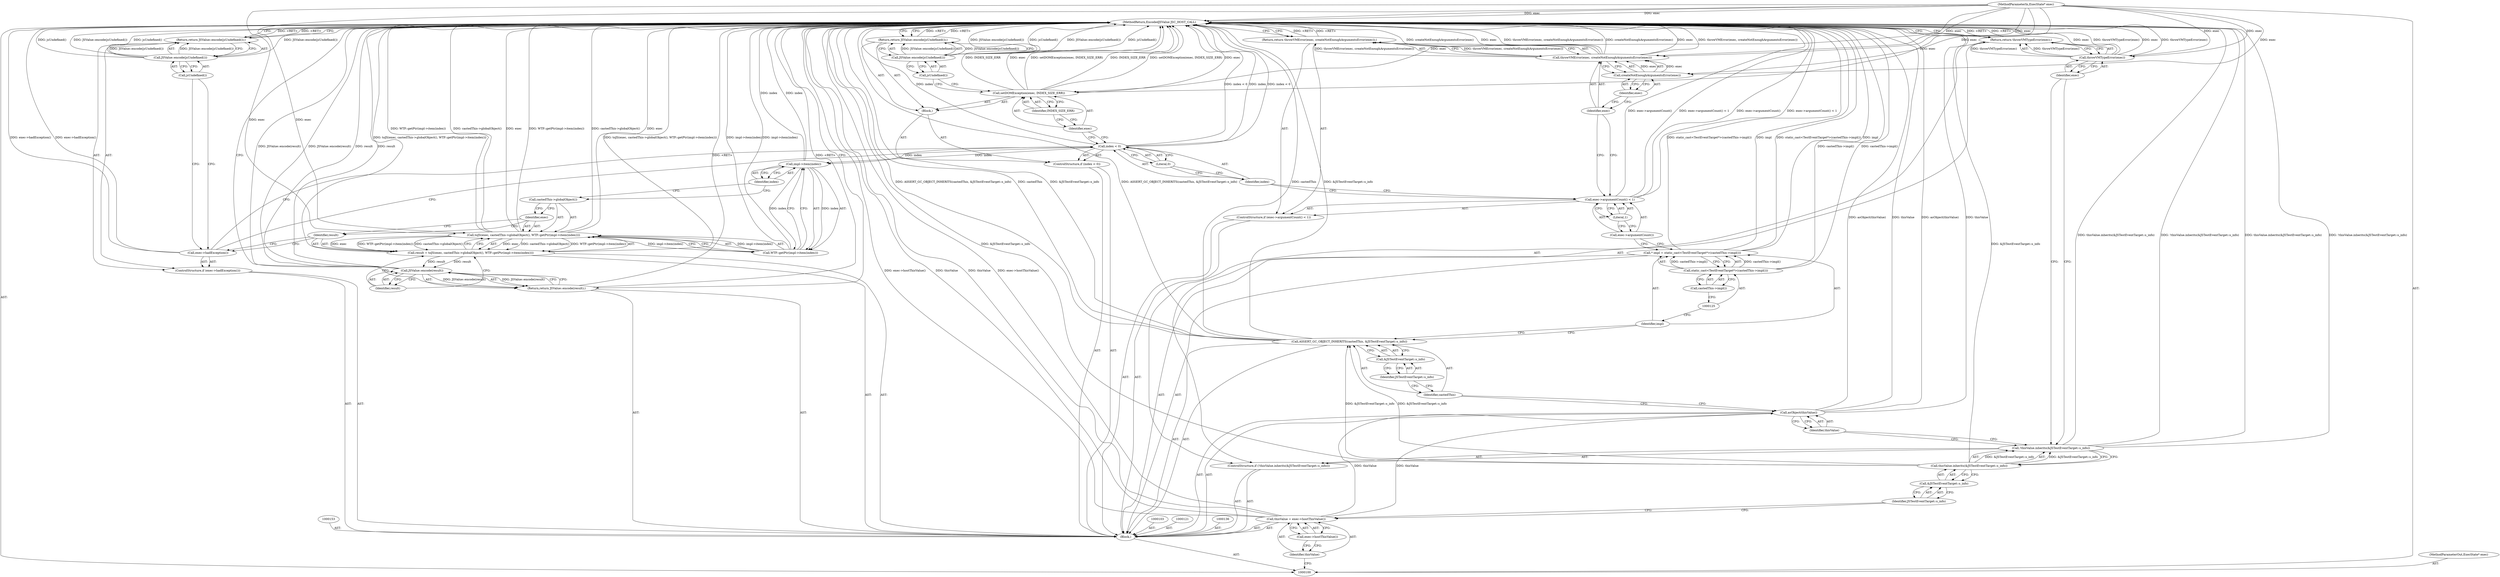 digraph "0_Chrome_b944f670bb7a8a919daac497a4ea0536c954c201_14" {
"1000165" [label="(MethodReturn,EncodedJSValue JSC_HOST_CALL)"];
"1000101" [label="(MethodParameterIn,ExecState* exec)"];
"1000265" [label="(MethodParameterOut,ExecState* exec)"];
"1000132" [label="(Call,throwVMError(exec, createNotEnoughArgumentsError(exec)))"];
"1000133" [label="(Identifier,exec)"];
"1000134" [label="(Call,createNotEnoughArgumentsError(exec))"];
"1000135" [label="(Identifier,exec)"];
"1000131" [label="(Return,return throwVMError(exec, createNotEnoughArgumentsError(exec));)"];
"1000140" [label="(Literal,0)"];
"1000141" [label="(Block,)"];
"1000137" [label="(ControlStructure,if (index < 0))"];
"1000138" [label="(Call,index < 0)"];
"1000139" [label="(Identifier,index)"];
"1000143" [label="(Identifier,exec)"];
"1000144" [label="(Identifier,INDEX_SIZE_ERR)"];
"1000142" [label="(Call,setDOMException(exec, INDEX_SIZE_ERR))"];
"1000146" [label="(Call,JSValue::encode(jsUndefined()))"];
"1000147" [label="(Call,jsUndefined())"];
"1000145" [label="(Return,return JSValue::encode(jsUndefined());)"];
"1000148" [label="(ControlStructure,if (exec->hadException()))"];
"1000149" [label="(Call,exec->hadException())"];
"1000151" [label="(Call,JSValue::encode(jsUndefined()))"];
"1000152" [label="(Call,jsUndefined())"];
"1000150" [label="(Return,return JSValue::encode(jsUndefined());)"];
"1000154" [label="(Call,result = toJS(exec, castedThis->globalObject(), WTF::getPtr(impl->item(index))))"];
"1000155" [label="(Identifier,result)"];
"1000156" [label="(Call,toJS(exec, castedThis->globalObject(), WTF::getPtr(impl->item(index))))"];
"1000157" [label="(Identifier,exec)"];
"1000158" [label="(Call,castedThis->globalObject())"];
"1000159" [label="(Call,WTF::getPtr(impl->item(index)))"];
"1000160" [label="(Call,impl->item(index))"];
"1000161" [label="(Identifier,index)"];
"1000102" [label="(Block,)"];
"1000163" [label="(Call,JSValue::encode(result))"];
"1000164" [label="(Identifier,result)"];
"1000162" [label="(Return,return JSValue::encode(result);)"];
"1000104" [label="(Call,thisValue = exec->hostThisValue())"];
"1000105" [label="(Identifier,thisValue)"];
"1000106" [label="(Call,exec->hostThisValue())"];
"1000110" [label="(Call,&JSTestEventTarget::s_info)"];
"1000111" [label="(Identifier,JSTestEventTarget::s_info)"];
"1000107" [label="(ControlStructure,if (!thisValue.inherits(&JSTestEventTarget::s_info)))"];
"1000108" [label="(Call,!thisValue.inherits(&JSTestEventTarget::s_info))"];
"1000109" [label="(Call,thisValue.inherits(&JSTestEventTarget::s_info))"];
"1000113" [label="(Call,throwVMTypeError(exec))"];
"1000114" [label="(Identifier,exec)"];
"1000112" [label="(Return,return throwVMTypeError(exec);)"];
"1000115" [label="(Call,asObject(thisValue))"];
"1000116" [label="(Identifier,thisValue)"];
"1000118" [label="(Identifier,castedThis)"];
"1000119" [label="(Call,&JSTestEventTarget::s_info)"];
"1000120" [label="(Identifier,JSTestEventTarget::s_info)"];
"1000117" [label="(Call,ASSERT_GC_OBJECT_INHERITS(castedThis, &JSTestEventTarget::s_info))"];
"1000122" [label="(Call,* impl = static_cast<TestEventTarget*>(castedThis->impl()))"];
"1000123" [label="(Identifier,impl)"];
"1000124" [label="(Call,static_cast<TestEventTarget*>(castedThis->impl()))"];
"1000126" [label="(Call,castedThis->impl())"];
"1000130" [label="(Literal,1)"];
"1000127" [label="(ControlStructure,if (exec->argumentCount() < 1))"];
"1000128" [label="(Call,exec->argumentCount() < 1)"];
"1000129" [label="(Call,exec->argumentCount())"];
"1000165" -> "1000100"  [label="AST: "];
"1000165" -> "1000112"  [label="CFG: "];
"1000165" -> "1000131"  [label="CFG: "];
"1000165" -> "1000145"  [label="CFG: "];
"1000165" -> "1000150"  [label="CFG: "];
"1000165" -> "1000162"  [label="CFG: "];
"1000145" -> "1000165"  [label="DDG: <RET>"];
"1000142" -> "1000165"  [label="DDG: setDOMException(exec, INDEX_SIZE_ERR)"];
"1000142" -> "1000165"  [label="DDG: INDEX_SIZE_ERR"];
"1000142" -> "1000165"  [label="DDG: exec"];
"1000108" -> "1000165"  [label="DDG: !thisValue.inherits(&JSTestEventTarget::s_info)"];
"1000108" -> "1000165"  [label="DDG: thisValue.inherits(&JSTestEventTarget::s_info)"];
"1000151" -> "1000165"  [label="DDG: JSValue::encode(jsUndefined())"];
"1000151" -> "1000165"  [label="DDG: jsUndefined()"];
"1000156" -> "1000165"  [label="DDG: exec"];
"1000156" -> "1000165"  [label="DDG: WTF::getPtr(impl->item(index))"];
"1000156" -> "1000165"  [label="DDG: castedThis->globalObject()"];
"1000104" -> "1000165"  [label="DDG: thisValue"];
"1000104" -> "1000165"  [label="DDG: exec->hostThisValue()"];
"1000115" -> "1000165"  [label="DDG: asObject(thisValue)"];
"1000115" -> "1000165"  [label="DDG: thisValue"];
"1000149" -> "1000165"  [label="DDG: exec->hadException()"];
"1000117" -> "1000165"  [label="DDG: castedThis"];
"1000117" -> "1000165"  [label="DDG: &JSTestEventTarget::s_info"];
"1000117" -> "1000165"  [label="DDG: ASSERT_GC_OBJECT_INHERITS(castedThis, &JSTestEventTarget::s_info)"];
"1000132" -> "1000165"  [label="DDG: exec"];
"1000132" -> "1000165"  [label="DDG: throwVMError(exec, createNotEnoughArgumentsError(exec))"];
"1000132" -> "1000165"  [label="DDG: createNotEnoughArgumentsError(exec)"];
"1000122" -> "1000165"  [label="DDG: static_cast<TestEventTarget*>(castedThis->impl())"];
"1000122" -> "1000165"  [label="DDG: impl"];
"1000163" -> "1000165"  [label="DDG: result"];
"1000163" -> "1000165"  [label="DDG: JSValue::encode(result)"];
"1000124" -> "1000165"  [label="DDG: castedThis->impl()"];
"1000113" -> "1000165"  [label="DDG: exec"];
"1000113" -> "1000165"  [label="DDG: throwVMTypeError(exec)"];
"1000159" -> "1000165"  [label="DDG: impl->item(index)"];
"1000138" -> "1000165"  [label="DDG: index"];
"1000138" -> "1000165"  [label="DDG: index < 0"];
"1000128" -> "1000165"  [label="DDG: exec->argumentCount()"];
"1000128" -> "1000165"  [label="DDG: exec->argumentCount() < 1"];
"1000101" -> "1000165"  [label="DDG: exec"];
"1000109" -> "1000165"  [label="DDG: &JSTestEventTarget::s_info"];
"1000154" -> "1000165"  [label="DDG: toJS(exec, castedThis->globalObject(), WTF::getPtr(impl->item(index)))"];
"1000146" -> "1000165"  [label="DDG: JSValue::encode(jsUndefined())"];
"1000146" -> "1000165"  [label="DDG: jsUndefined()"];
"1000160" -> "1000165"  [label="DDG: index"];
"1000162" -> "1000165"  [label="DDG: <RET>"];
"1000131" -> "1000165"  [label="DDG: <RET>"];
"1000112" -> "1000165"  [label="DDG: <RET>"];
"1000150" -> "1000165"  [label="DDG: <RET>"];
"1000101" -> "1000100"  [label="AST: "];
"1000101" -> "1000165"  [label="DDG: exec"];
"1000101" -> "1000113"  [label="DDG: exec"];
"1000101" -> "1000132"  [label="DDG: exec"];
"1000101" -> "1000134"  [label="DDG: exec"];
"1000101" -> "1000142"  [label="DDG: exec"];
"1000101" -> "1000156"  [label="DDG: exec"];
"1000265" -> "1000100"  [label="AST: "];
"1000132" -> "1000131"  [label="AST: "];
"1000132" -> "1000134"  [label="CFG: "];
"1000133" -> "1000132"  [label="AST: "];
"1000134" -> "1000132"  [label="AST: "];
"1000131" -> "1000132"  [label="CFG: "];
"1000132" -> "1000165"  [label="DDG: exec"];
"1000132" -> "1000165"  [label="DDG: throwVMError(exec, createNotEnoughArgumentsError(exec))"];
"1000132" -> "1000165"  [label="DDG: createNotEnoughArgumentsError(exec)"];
"1000132" -> "1000131"  [label="DDG: throwVMError(exec, createNotEnoughArgumentsError(exec))"];
"1000134" -> "1000132"  [label="DDG: exec"];
"1000101" -> "1000132"  [label="DDG: exec"];
"1000133" -> "1000132"  [label="AST: "];
"1000133" -> "1000128"  [label="CFG: "];
"1000135" -> "1000133"  [label="CFG: "];
"1000134" -> "1000132"  [label="AST: "];
"1000134" -> "1000135"  [label="CFG: "];
"1000135" -> "1000134"  [label="AST: "];
"1000132" -> "1000134"  [label="CFG: "];
"1000134" -> "1000132"  [label="DDG: exec"];
"1000101" -> "1000134"  [label="DDG: exec"];
"1000135" -> "1000134"  [label="AST: "];
"1000135" -> "1000133"  [label="CFG: "];
"1000134" -> "1000135"  [label="CFG: "];
"1000131" -> "1000127"  [label="AST: "];
"1000131" -> "1000132"  [label="CFG: "];
"1000132" -> "1000131"  [label="AST: "];
"1000165" -> "1000131"  [label="CFG: "];
"1000131" -> "1000165"  [label="DDG: <RET>"];
"1000132" -> "1000131"  [label="DDG: throwVMError(exec, createNotEnoughArgumentsError(exec))"];
"1000140" -> "1000138"  [label="AST: "];
"1000140" -> "1000139"  [label="CFG: "];
"1000138" -> "1000140"  [label="CFG: "];
"1000141" -> "1000137"  [label="AST: "];
"1000142" -> "1000141"  [label="AST: "];
"1000145" -> "1000141"  [label="AST: "];
"1000137" -> "1000102"  [label="AST: "];
"1000138" -> "1000137"  [label="AST: "];
"1000141" -> "1000137"  [label="AST: "];
"1000138" -> "1000137"  [label="AST: "];
"1000138" -> "1000140"  [label="CFG: "];
"1000139" -> "1000138"  [label="AST: "];
"1000140" -> "1000138"  [label="AST: "];
"1000143" -> "1000138"  [label="CFG: "];
"1000149" -> "1000138"  [label="CFG: "];
"1000138" -> "1000165"  [label="DDG: index"];
"1000138" -> "1000165"  [label="DDG: index < 0"];
"1000138" -> "1000160"  [label="DDG: index"];
"1000139" -> "1000138"  [label="AST: "];
"1000139" -> "1000128"  [label="CFG: "];
"1000140" -> "1000139"  [label="CFG: "];
"1000143" -> "1000142"  [label="AST: "];
"1000143" -> "1000138"  [label="CFG: "];
"1000144" -> "1000143"  [label="CFG: "];
"1000144" -> "1000142"  [label="AST: "];
"1000144" -> "1000143"  [label="CFG: "];
"1000142" -> "1000144"  [label="CFG: "];
"1000142" -> "1000141"  [label="AST: "];
"1000142" -> "1000144"  [label="CFG: "];
"1000143" -> "1000142"  [label="AST: "];
"1000144" -> "1000142"  [label="AST: "];
"1000147" -> "1000142"  [label="CFG: "];
"1000142" -> "1000165"  [label="DDG: setDOMException(exec, INDEX_SIZE_ERR)"];
"1000142" -> "1000165"  [label="DDG: INDEX_SIZE_ERR"];
"1000142" -> "1000165"  [label="DDG: exec"];
"1000101" -> "1000142"  [label="DDG: exec"];
"1000146" -> "1000145"  [label="AST: "];
"1000146" -> "1000147"  [label="CFG: "];
"1000147" -> "1000146"  [label="AST: "];
"1000145" -> "1000146"  [label="CFG: "];
"1000146" -> "1000165"  [label="DDG: JSValue::encode(jsUndefined())"];
"1000146" -> "1000165"  [label="DDG: jsUndefined()"];
"1000146" -> "1000145"  [label="DDG: JSValue::encode(jsUndefined())"];
"1000147" -> "1000146"  [label="AST: "];
"1000147" -> "1000142"  [label="CFG: "];
"1000146" -> "1000147"  [label="CFG: "];
"1000145" -> "1000141"  [label="AST: "];
"1000145" -> "1000146"  [label="CFG: "];
"1000146" -> "1000145"  [label="AST: "];
"1000165" -> "1000145"  [label="CFG: "];
"1000145" -> "1000165"  [label="DDG: <RET>"];
"1000146" -> "1000145"  [label="DDG: JSValue::encode(jsUndefined())"];
"1000148" -> "1000102"  [label="AST: "];
"1000149" -> "1000148"  [label="AST: "];
"1000150" -> "1000148"  [label="AST: "];
"1000149" -> "1000148"  [label="AST: "];
"1000149" -> "1000138"  [label="CFG: "];
"1000152" -> "1000149"  [label="CFG: "];
"1000155" -> "1000149"  [label="CFG: "];
"1000149" -> "1000165"  [label="DDG: exec->hadException()"];
"1000151" -> "1000150"  [label="AST: "];
"1000151" -> "1000152"  [label="CFG: "];
"1000152" -> "1000151"  [label="AST: "];
"1000150" -> "1000151"  [label="CFG: "];
"1000151" -> "1000165"  [label="DDG: JSValue::encode(jsUndefined())"];
"1000151" -> "1000165"  [label="DDG: jsUndefined()"];
"1000151" -> "1000150"  [label="DDG: JSValue::encode(jsUndefined())"];
"1000152" -> "1000151"  [label="AST: "];
"1000152" -> "1000149"  [label="CFG: "];
"1000151" -> "1000152"  [label="CFG: "];
"1000150" -> "1000148"  [label="AST: "];
"1000150" -> "1000151"  [label="CFG: "];
"1000151" -> "1000150"  [label="AST: "];
"1000165" -> "1000150"  [label="CFG: "];
"1000150" -> "1000165"  [label="DDG: <RET>"];
"1000151" -> "1000150"  [label="DDG: JSValue::encode(jsUndefined())"];
"1000154" -> "1000102"  [label="AST: "];
"1000154" -> "1000156"  [label="CFG: "];
"1000155" -> "1000154"  [label="AST: "];
"1000156" -> "1000154"  [label="AST: "];
"1000164" -> "1000154"  [label="CFG: "];
"1000154" -> "1000165"  [label="DDG: toJS(exec, castedThis->globalObject(), WTF::getPtr(impl->item(index)))"];
"1000156" -> "1000154"  [label="DDG: exec"];
"1000156" -> "1000154"  [label="DDG: castedThis->globalObject()"];
"1000156" -> "1000154"  [label="DDG: WTF::getPtr(impl->item(index))"];
"1000154" -> "1000163"  [label="DDG: result"];
"1000155" -> "1000154"  [label="AST: "];
"1000155" -> "1000149"  [label="CFG: "];
"1000157" -> "1000155"  [label="CFG: "];
"1000156" -> "1000154"  [label="AST: "];
"1000156" -> "1000159"  [label="CFG: "];
"1000157" -> "1000156"  [label="AST: "];
"1000158" -> "1000156"  [label="AST: "];
"1000159" -> "1000156"  [label="AST: "];
"1000154" -> "1000156"  [label="CFG: "];
"1000156" -> "1000165"  [label="DDG: exec"];
"1000156" -> "1000165"  [label="DDG: WTF::getPtr(impl->item(index))"];
"1000156" -> "1000165"  [label="DDG: castedThis->globalObject()"];
"1000156" -> "1000154"  [label="DDG: exec"];
"1000156" -> "1000154"  [label="DDG: castedThis->globalObject()"];
"1000156" -> "1000154"  [label="DDG: WTF::getPtr(impl->item(index))"];
"1000101" -> "1000156"  [label="DDG: exec"];
"1000159" -> "1000156"  [label="DDG: impl->item(index)"];
"1000157" -> "1000156"  [label="AST: "];
"1000157" -> "1000155"  [label="CFG: "];
"1000158" -> "1000157"  [label="CFG: "];
"1000158" -> "1000156"  [label="AST: "];
"1000158" -> "1000157"  [label="CFG: "];
"1000161" -> "1000158"  [label="CFG: "];
"1000159" -> "1000156"  [label="AST: "];
"1000159" -> "1000160"  [label="CFG: "];
"1000160" -> "1000159"  [label="AST: "];
"1000156" -> "1000159"  [label="CFG: "];
"1000159" -> "1000165"  [label="DDG: impl->item(index)"];
"1000159" -> "1000156"  [label="DDG: impl->item(index)"];
"1000160" -> "1000159"  [label="DDG: index"];
"1000160" -> "1000159"  [label="AST: "];
"1000160" -> "1000161"  [label="CFG: "];
"1000161" -> "1000160"  [label="AST: "];
"1000159" -> "1000160"  [label="CFG: "];
"1000160" -> "1000165"  [label="DDG: index"];
"1000160" -> "1000159"  [label="DDG: index"];
"1000138" -> "1000160"  [label="DDG: index"];
"1000161" -> "1000160"  [label="AST: "];
"1000161" -> "1000158"  [label="CFG: "];
"1000160" -> "1000161"  [label="CFG: "];
"1000102" -> "1000100"  [label="AST: "];
"1000103" -> "1000102"  [label="AST: "];
"1000104" -> "1000102"  [label="AST: "];
"1000107" -> "1000102"  [label="AST: "];
"1000115" -> "1000102"  [label="AST: "];
"1000117" -> "1000102"  [label="AST: "];
"1000121" -> "1000102"  [label="AST: "];
"1000122" -> "1000102"  [label="AST: "];
"1000127" -> "1000102"  [label="AST: "];
"1000136" -> "1000102"  [label="AST: "];
"1000137" -> "1000102"  [label="AST: "];
"1000148" -> "1000102"  [label="AST: "];
"1000153" -> "1000102"  [label="AST: "];
"1000154" -> "1000102"  [label="AST: "];
"1000162" -> "1000102"  [label="AST: "];
"1000163" -> "1000162"  [label="AST: "];
"1000163" -> "1000164"  [label="CFG: "];
"1000164" -> "1000163"  [label="AST: "];
"1000162" -> "1000163"  [label="CFG: "];
"1000163" -> "1000165"  [label="DDG: result"];
"1000163" -> "1000165"  [label="DDG: JSValue::encode(result)"];
"1000163" -> "1000162"  [label="DDG: JSValue::encode(result)"];
"1000154" -> "1000163"  [label="DDG: result"];
"1000164" -> "1000163"  [label="AST: "];
"1000164" -> "1000154"  [label="CFG: "];
"1000163" -> "1000164"  [label="CFG: "];
"1000162" -> "1000102"  [label="AST: "];
"1000162" -> "1000163"  [label="CFG: "];
"1000163" -> "1000162"  [label="AST: "];
"1000165" -> "1000162"  [label="CFG: "];
"1000162" -> "1000165"  [label="DDG: <RET>"];
"1000163" -> "1000162"  [label="DDG: JSValue::encode(result)"];
"1000104" -> "1000102"  [label="AST: "];
"1000104" -> "1000106"  [label="CFG: "];
"1000105" -> "1000104"  [label="AST: "];
"1000106" -> "1000104"  [label="AST: "];
"1000111" -> "1000104"  [label="CFG: "];
"1000104" -> "1000165"  [label="DDG: thisValue"];
"1000104" -> "1000165"  [label="DDG: exec->hostThisValue()"];
"1000104" -> "1000115"  [label="DDG: thisValue"];
"1000105" -> "1000104"  [label="AST: "];
"1000105" -> "1000100"  [label="CFG: "];
"1000106" -> "1000105"  [label="CFG: "];
"1000106" -> "1000104"  [label="AST: "];
"1000106" -> "1000105"  [label="CFG: "];
"1000104" -> "1000106"  [label="CFG: "];
"1000110" -> "1000109"  [label="AST: "];
"1000110" -> "1000111"  [label="CFG: "];
"1000111" -> "1000110"  [label="AST: "];
"1000109" -> "1000110"  [label="CFG: "];
"1000111" -> "1000110"  [label="AST: "];
"1000111" -> "1000104"  [label="CFG: "];
"1000110" -> "1000111"  [label="CFG: "];
"1000107" -> "1000102"  [label="AST: "];
"1000108" -> "1000107"  [label="AST: "];
"1000112" -> "1000107"  [label="AST: "];
"1000108" -> "1000107"  [label="AST: "];
"1000108" -> "1000109"  [label="CFG: "];
"1000109" -> "1000108"  [label="AST: "];
"1000114" -> "1000108"  [label="CFG: "];
"1000116" -> "1000108"  [label="CFG: "];
"1000108" -> "1000165"  [label="DDG: !thisValue.inherits(&JSTestEventTarget::s_info)"];
"1000108" -> "1000165"  [label="DDG: thisValue.inherits(&JSTestEventTarget::s_info)"];
"1000109" -> "1000108"  [label="DDG: &JSTestEventTarget::s_info"];
"1000109" -> "1000108"  [label="AST: "];
"1000109" -> "1000110"  [label="CFG: "];
"1000110" -> "1000109"  [label="AST: "];
"1000108" -> "1000109"  [label="CFG: "];
"1000109" -> "1000165"  [label="DDG: &JSTestEventTarget::s_info"];
"1000109" -> "1000108"  [label="DDG: &JSTestEventTarget::s_info"];
"1000109" -> "1000117"  [label="DDG: &JSTestEventTarget::s_info"];
"1000113" -> "1000112"  [label="AST: "];
"1000113" -> "1000114"  [label="CFG: "];
"1000114" -> "1000113"  [label="AST: "];
"1000112" -> "1000113"  [label="CFG: "];
"1000113" -> "1000165"  [label="DDG: exec"];
"1000113" -> "1000165"  [label="DDG: throwVMTypeError(exec)"];
"1000113" -> "1000112"  [label="DDG: throwVMTypeError(exec)"];
"1000101" -> "1000113"  [label="DDG: exec"];
"1000114" -> "1000113"  [label="AST: "];
"1000114" -> "1000108"  [label="CFG: "];
"1000113" -> "1000114"  [label="CFG: "];
"1000112" -> "1000107"  [label="AST: "];
"1000112" -> "1000113"  [label="CFG: "];
"1000113" -> "1000112"  [label="AST: "];
"1000165" -> "1000112"  [label="CFG: "];
"1000112" -> "1000165"  [label="DDG: <RET>"];
"1000113" -> "1000112"  [label="DDG: throwVMTypeError(exec)"];
"1000115" -> "1000102"  [label="AST: "];
"1000115" -> "1000116"  [label="CFG: "];
"1000116" -> "1000115"  [label="AST: "];
"1000118" -> "1000115"  [label="CFG: "];
"1000115" -> "1000165"  [label="DDG: asObject(thisValue)"];
"1000115" -> "1000165"  [label="DDG: thisValue"];
"1000104" -> "1000115"  [label="DDG: thisValue"];
"1000116" -> "1000115"  [label="AST: "];
"1000116" -> "1000108"  [label="CFG: "];
"1000115" -> "1000116"  [label="CFG: "];
"1000118" -> "1000117"  [label="AST: "];
"1000118" -> "1000115"  [label="CFG: "];
"1000120" -> "1000118"  [label="CFG: "];
"1000119" -> "1000117"  [label="AST: "];
"1000119" -> "1000120"  [label="CFG: "];
"1000120" -> "1000119"  [label="AST: "];
"1000117" -> "1000119"  [label="CFG: "];
"1000120" -> "1000119"  [label="AST: "];
"1000120" -> "1000118"  [label="CFG: "];
"1000119" -> "1000120"  [label="CFG: "];
"1000117" -> "1000102"  [label="AST: "];
"1000117" -> "1000119"  [label="CFG: "];
"1000118" -> "1000117"  [label="AST: "];
"1000119" -> "1000117"  [label="AST: "];
"1000123" -> "1000117"  [label="CFG: "];
"1000117" -> "1000165"  [label="DDG: castedThis"];
"1000117" -> "1000165"  [label="DDG: &JSTestEventTarget::s_info"];
"1000117" -> "1000165"  [label="DDG: ASSERT_GC_OBJECT_INHERITS(castedThis, &JSTestEventTarget::s_info)"];
"1000109" -> "1000117"  [label="DDG: &JSTestEventTarget::s_info"];
"1000122" -> "1000102"  [label="AST: "];
"1000122" -> "1000124"  [label="CFG: "];
"1000123" -> "1000122"  [label="AST: "];
"1000124" -> "1000122"  [label="AST: "];
"1000129" -> "1000122"  [label="CFG: "];
"1000122" -> "1000165"  [label="DDG: static_cast<TestEventTarget*>(castedThis->impl())"];
"1000122" -> "1000165"  [label="DDG: impl"];
"1000124" -> "1000122"  [label="DDG: castedThis->impl()"];
"1000123" -> "1000122"  [label="AST: "];
"1000123" -> "1000117"  [label="CFG: "];
"1000125" -> "1000123"  [label="CFG: "];
"1000124" -> "1000122"  [label="AST: "];
"1000124" -> "1000126"  [label="CFG: "];
"1000125" -> "1000124"  [label="AST: "];
"1000126" -> "1000124"  [label="AST: "];
"1000122" -> "1000124"  [label="CFG: "];
"1000124" -> "1000165"  [label="DDG: castedThis->impl()"];
"1000124" -> "1000122"  [label="DDG: castedThis->impl()"];
"1000126" -> "1000124"  [label="AST: "];
"1000126" -> "1000125"  [label="CFG: "];
"1000124" -> "1000126"  [label="CFG: "];
"1000130" -> "1000128"  [label="AST: "];
"1000130" -> "1000129"  [label="CFG: "];
"1000128" -> "1000130"  [label="CFG: "];
"1000127" -> "1000102"  [label="AST: "];
"1000128" -> "1000127"  [label="AST: "];
"1000131" -> "1000127"  [label="AST: "];
"1000128" -> "1000127"  [label="AST: "];
"1000128" -> "1000130"  [label="CFG: "];
"1000129" -> "1000128"  [label="AST: "];
"1000130" -> "1000128"  [label="AST: "];
"1000133" -> "1000128"  [label="CFG: "];
"1000139" -> "1000128"  [label="CFG: "];
"1000128" -> "1000165"  [label="DDG: exec->argumentCount()"];
"1000128" -> "1000165"  [label="DDG: exec->argumentCount() < 1"];
"1000129" -> "1000128"  [label="AST: "];
"1000129" -> "1000122"  [label="CFG: "];
"1000130" -> "1000129"  [label="CFG: "];
}
